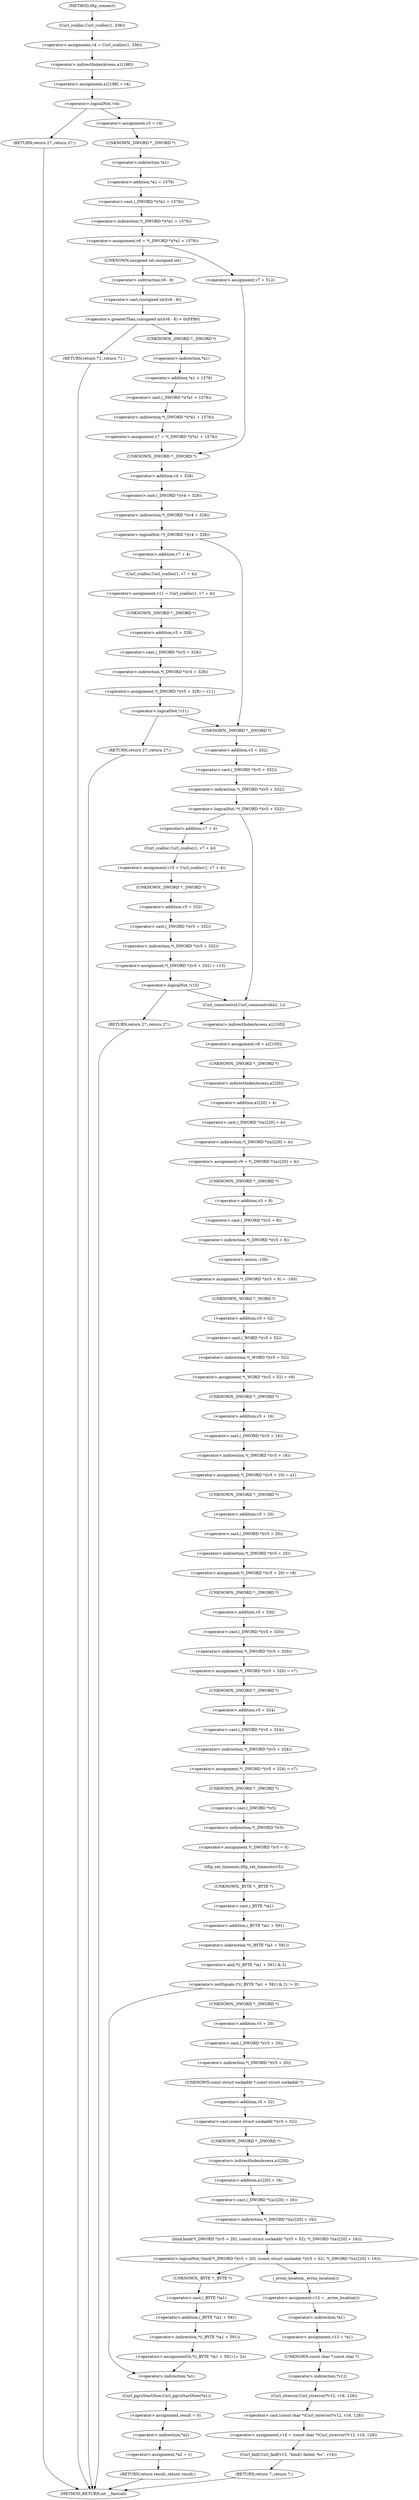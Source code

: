 digraph tftp_connect {  
"1000131" [label = "(<operator>.assignment,v4 = Curl_ccalloc(1, 336))" ]
"1000133" [label = "(Curl_ccalloc,Curl_ccalloc(1, 336))" ]
"1000136" [label = "(<operator>.assignment,a1[188] = v4)" ]
"1000137" [label = "(<operator>.indirectIndexAccess,a1[188])" ]
"1000142" [label = "(<operator>.logicalNot,!v4)" ]
"1000144" [label = "(RETURN,return 27;,return 27;)" ]
"1000146" [label = "(<operator>.assignment,v5 = v4)" ]
"1000149" [label = "(<operator>.assignment,v6 = *(_DWORD *)(*a1 + 1576))" ]
"1000151" [label = "(<operator>.indirection,*(_DWORD *)(*a1 + 1576))" ]
"1000152" [label = "(<operator>.cast,(_DWORD *)(*a1 + 1576))" ]
"1000153" [label = "(UNKNOWN,_DWORD *,_DWORD *)" ]
"1000154" [label = "(<operator>.addition,*a1 + 1576)" ]
"1000155" [label = "(<operator>.indirection,*a1)" ]
"1000162" [label = "(<operator>.greaterThan,(unsigned int)(v6 - 8) > 0xFFB0)" ]
"1000163" [label = "(<operator>.cast,(unsigned int)(v6 - 8))" ]
"1000164" [label = "(UNKNOWN,unsigned int,unsigned int)" ]
"1000165" [label = "(<operator>.subtraction,v6 - 8)" ]
"1000169" [label = "(RETURN,return 71;,return 71;)" ]
"1000171" [label = "(<operator>.assignment,v7 = *(_DWORD *)(*a1 + 1576))" ]
"1000173" [label = "(<operator>.indirection,*(_DWORD *)(*a1 + 1576))" ]
"1000174" [label = "(<operator>.cast,(_DWORD *)(*a1 + 1576))" ]
"1000175" [label = "(UNKNOWN,_DWORD *,_DWORD *)" ]
"1000176" [label = "(<operator>.addition,*a1 + 1576)" ]
"1000177" [label = "(<operator>.indirection,*a1)" ]
"1000182" [label = "(<operator>.assignment,v7 = 512)" ]
"1000186" [label = "(<operator>.logicalNot,!*(_DWORD *)(v4 + 328))" ]
"1000187" [label = "(<operator>.indirection,*(_DWORD *)(v4 + 328))" ]
"1000188" [label = "(<operator>.cast,(_DWORD *)(v4 + 328))" ]
"1000189" [label = "(UNKNOWN,_DWORD *,_DWORD *)" ]
"1000190" [label = "(<operator>.addition,v4 + 328)" ]
"1000194" [label = "(<operator>.assignment,v11 = Curl_ccalloc(1, v7 + 4))" ]
"1000196" [label = "(Curl_ccalloc,Curl_ccalloc(1, v7 + 4))" ]
"1000198" [label = "(<operator>.addition,v7 + 4)" ]
"1000201" [label = "(<operator>.assignment,*(_DWORD *)(v5 + 328) = v11)" ]
"1000202" [label = "(<operator>.indirection,*(_DWORD *)(v5 + 328))" ]
"1000203" [label = "(<operator>.cast,(_DWORD *)(v5 + 328))" ]
"1000204" [label = "(UNKNOWN,_DWORD *,_DWORD *)" ]
"1000205" [label = "(<operator>.addition,v5 + 328)" ]
"1000210" [label = "(<operator>.logicalNot,!v11)" ]
"1000212" [label = "(RETURN,return 27;,return 27;)" ]
"1000215" [label = "(<operator>.logicalNot,!*(_DWORD *)(v5 + 332))" ]
"1000216" [label = "(<operator>.indirection,*(_DWORD *)(v5 + 332))" ]
"1000217" [label = "(<operator>.cast,(_DWORD *)(v5 + 332))" ]
"1000218" [label = "(UNKNOWN,_DWORD *,_DWORD *)" ]
"1000219" [label = "(<operator>.addition,v5 + 332)" ]
"1000223" [label = "(<operator>.assignment,v15 = Curl_ccalloc(1, v7 + 4))" ]
"1000225" [label = "(Curl_ccalloc,Curl_ccalloc(1, v7 + 4))" ]
"1000227" [label = "(<operator>.addition,v7 + 4)" ]
"1000230" [label = "(<operator>.assignment,*(_DWORD *)(v5 + 332) = v15)" ]
"1000231" [label = "(<operator>.indirection,*(_DWORD *)(v5 + 332))" ]
"1000232" [label = "(<operator>.cast,(_DWORD *)(v5 + 332))" ]
"1000233" [label = "(UNKNOWN,_DWORD *,_DWORD *)" ]
"1000234" [label = "(<operator>.addition,v5 + 332)" ]
"1000239" [label = "(<operator>.logicalNot,!v15)" ]
"1000241" [label = "(RETURN,return 27;,return 27;)" ]
"1000243" [label = "(Curl_conncontrol,Curl_conncontrol(a1, 1))" ]
"1000246" [label = "(<operator>.assignment,v8 = a1[105])" ]
"1000248" [label = "(<operator>.indirectIndexAccess,a1[105])" ]
"1000251" [label = "(<operator>.assignment,v9 = *(_DWORD *)(a1[20] + 4))" ]
"1000253" [label = "(<operator>.indirection,*(_DWORD *)(a1[20] + 4))" ]
"1000254" [label = "(<operator>.cast,(_DWORD *)(a1[20] + 4))" ]
"1000255" [label = "(UNKNOWN,_DWORD *,_DWORD *)" ]
"1000256" [label = "(<operator>.addition,a1[20] + 4)" ]
"1000257" [label = "(<operator>.indirectIndexAccess,a1[20])" ]
"1000261" [label = "(<operator>.assignment,*(_DWORD *)(v5 + 8) = -100)" ]
"1000262" [label = "(<operator>.indirection,*(_DWORD *)(v5 + 8))" ]
"1000263" [label = "(<operator>.cast,(_DWORD *)(v5 + 8))" ]
"1000264" [label = "(UNKNOWN,_DWORD *,_DWORD *)" ]
"1000265" [label = "(<operator>.addition,v5 + 8)" ]
"1000268" [label = "(<operator>.minus,-100)" ]
"1000270" [label = "(<operator>.assignment,*(_WORD *)(v5 + 52) = v9)" ]
"1000271" [label = "(<operator>.indirection,*(_WORD *)(v5 + 52))" ]
"1000272" [label = "(<operator>.cast,(_WORD *)(v5 + 52))" ]
"1000273" [label = "(UNKNOWN,_WORD *,_WORD *)" ]
"1000274" [label = "(<operator>.addition,v5 + 52)" ]
"1000278" [label = "(<operator>.assignment,*(_DWORD *)(v5 + 16) = a1)" ]
"1000279" [label = "(<operator>.indirection,*(_DWORD *)(v5 + 16))" ]
"1000280" [label = "(<operator>.cast,(_DWORD *)(v5 + 16))" ]
"1000281" [label = "(UNKNOWN,_DWORD *,_DWORD *)" ]
"1000282" [label = "(<operator>.addition,v5 + 16)" ]
"1000286" [label = "(<operator>.assignment,*(_DWORD *)(v5 + 20) = v8)" ]
"1000287" [label = "(<operator>.indirection,*(_DWORD *)(v5 + 20))" ]
"1000288" [label = "(<operator>.cast,(_DWORD *)(v5 + 20))" ]
"1000289" [label = "(UNKNOWN,_DWORD *,_DWORD *)" ]
"1000290" [label = "(<operator>.addition,v5 + 20)" ]
"1000294" [label = "(<operator>.assignment,*(_DWORD *)(v5 + 320) = v7)" ]
"1000295" [label = "(<operator>.indirection,*(_DWORD *)(v5 + 320))" ]
"1000296" [label = "(<operator>.cast,(_DWORD *)(v5 + 320))" ]
"1000297" [label = "(UNKNOWN,_DWORD *,_DWORD *)" ]
"1000298" [label = "(<operator>.addition,v5 + 320)" ]
"1000302" [label = "(<operator>.assignment,*(_DWORD *)(v5 + 324) = v7)" ]
"1000303" [label = "(<operator>.indirection,*(_DWORD *)(v5 + 324))" ]
"1000304" [label = "(<operator>.cast,(_DWORD *)(v5 + 324))" ]
"1000305" [label = "(UNKNOWN,_DWORD *,_DWORD *)" ]
"1000306" [label = "(<operator>.addition,v5 + 324)" ]
"1000310" [label = "(<operator>.assignment,*(_DWORD *)v5 = 0)" ]
"1000311" [label = "(<operator>.indirection,*(_DWORD *)v5)" ]
"1000312" [label = "(<operator>.cast,(_DWORD *)v5)" ]
"1000313" [label = "(UNKNOWN,_DWORD *,_DWORD *)" ]
"1000316" [label = "(tftp_set_timeouts,tftp_set_timeouts(v5))" ]
"1000319" [label = "(<operator>.notEquals,(*((_BYTE *)a1 + 591) & 2) != 0)" ]
"1000320" [label = "(<operator>.and,*((_BYTE *)a1 + 591) & 2)" ]
"1000321" [label = "(<operator>.indirection,*((_BYTE *)a1 + 591))" ]
"1000322" [label = "(<operator>.addition,(_BYTE *)a1 + 591)" ]
"1000323" [label = "(<operator>.cast,(_BYTE *)a1)" ]
"1000324" [label = "(UNKNOWN,_BYTE *,_BYTE *)" ]
"1000331" [label = "(Curl_pgrsStartNow,Curl_pgrsStartNow(*a1))" ]
"1000332" [label = "(<operator>.indirection,*a1)" ]
"1000334" [label = "(<operator>.assignment,result = 0)" ]
"1000337" [label = "(<operator>.assignment,*a2 = 1)" ]
"1000338" [label = "(<operator>.indirection,*a2)" ]
"1000341" [label = "(RETURN,return result;,return result;)" ]
"1000344" [label = "(<operator>.logicalNot,!bind(*(_DWORD *)(v5 + 20), (const struct sockaddr *)(v5 + 52), *(_DWORD *)(a1[20] + 16)))" ]
"1000345" [label = "(bind,bind(*(_DWORD *)(v5 + 20), (const struct sockaddr *)(v5 + 52), *(_DWORD *)(a1[20] + 16)))" ]
"1000346" [label = "(<operator>.indirection,*(_DWORD *)(v5 + 20))" ]
"1000347" [label = "(<operator>.cast,(_DWORD *)(v5 + 20))" ]
"1000348" [label = "(UNKNOWN,_DWORD *,_DWORD *)" ]
"1000349" [label = "(<operator>.addition,v5 + 20)" ]
"1000352" [label = "(<operator>.cast,(const struct sockaddr *)(v5 + 52))" ]
"1000353" [label = "(UNKNOWN,const struct sockaddr *,const struct sockaddr *)" ]
"1000354" [label = "(<operator>.addition,v5 + 52)" ]
"1000357" [label = "(<operator>.indirection,*(_DWORD *)(a1[20] + 16))" ]
"1000358" [label = "(<operator>.cast,(_DWORD *)(a1[20] + 16))" ]
"1000359" [label = "(UNKNOWN,_DWORD *,_DWORD *)" ]
"1000360" [label = "(<operator>.addition,a1[20] + 16)" ]
"1000361" [label = "(<operator>.indirectIndexAccess,a1[20])" ]
"1000366" [label = "(<operators>.assignmentOr,*((_BYTE *)a1 + 591) |= 2u)" ]
"1000367" [label = "(<operator>.indirection,*((_BYTE *)a1 + 591))" ]
"1000368" [label = "(<operator>.addition,(_BYTE *)a1 + 591)" ]
"1000369" [label = "(<operator>.cast,(_BYTE *)a1)" ]
"1000370" [label = "(UNKNOWN,_BYTE *,_BYTE *)" ]
"1000375" [label = "(<operator>.assignment,v12 = _errno_location())" ]
"1000377" [label = "(_errno_location,_errno_location())" ]
"1000378" [label = "(<operator>.assignment,v13 = *a1)" ]
"1000380" [label = "(<operator>.indirection,*a1)" ]
"1000382" [label = "(<operator>.assignment,v14 = (const char *)Curl_strerror(*v12, v16, 128))" ]
"1000384" [label = "(<operator>.cast,(const char *)Curl_strerror(*v12, v16, 128))" ]
"1000385" [label = "(UNKNOWN,const char *,const char *)" ]
"1000386" [label = "(Curl_strerror,Curl_strerror(*v12, v16, 128))" ]
"1000387" [label = "(<operator>.indirection,*v12)" ]
"1000391" [label = "(Curl_failf,Curl_failf(v13, \"bind() failed; %s\", v14))" ]
"1000395" [label = "(RETURN,return 7;,return 7;)" ]
"1000114" [label = "(METHOD,tftp_connect)" ]
"1000397" [label = "(METHOD_RETURN,int __fastcall)" ]
  "1000131" -> "1000137" 
  "1000133" -> "1000131" 
  "1000136" -> "1000142" 
  "1000137" -> "1000136" 
  "1000142" -> "1000144" 
  "1000142" -> "1000146" 
  "1000144" -> "1000397" 
  "1000146" -> "1000153" 
  "1000149" -> "1000164" 
  "1000149" -> "1000182" 
  "1000151" -> "1000149" 
  "1000152" -> "1000151" 
  "1000153" -> "1000155" 
  "1000154" -> "1000152" 
  "1000155" -> "1000154" 
  "1000162" -> "1000169" 
  "1000162" -> "1000175" 
  "1000163" -> "1000162" 
  "1000164" -> "1000165" 
  "1000165" -> "1000163" 
  "1000169" -> "1000397" 
  "1000171" -> "1000189" 
  "1000173" -> "1000171" 
  "1000174" -> "1000173" 
  "1000175" -> "1000177" 
  "1000176" -> "1000174" 
  "1000177" -> "1000176" 
  "1000182" -> "1000189" 
  "1000186" -> "1000218" 
  "1000186" -> "1000198" 
  "1000187" -> "1000186" 
  "1000188" -> "1000187" 
  "1000189" -> "1000190" 
  "1000190" -> "1000188" 
  "1000194" -> "1000204" 
  "1000196" -> "1000194" 
  "1000198" -> "1000196" 
  "1000201" -> "1000210" 
  "1000202" -> "1000201" 
  "1000203" -> "1000202" 
  "1000204" -> "1000205" 
  "1000205" -> "1000203" 
  "1000210" -> "1000218" 
  "1000210" -> "1000212" 
  "1000212" -> "1000397" 
  "1000215" -> "1000227" 
  "1000215" -> "1000243" 
  "1000216" -> "1000215" 
  "1000217" -> "1000216" 
  "1000218" -> "1000219" 
  "1000219" -> "1000217" 
  "1000223" -> "1000233" 
  "1000225" -> "1000223" 
  "1000227" -> "1000225" 
  "1000230" -> "1000239" 
  "1000231" -> "1000230" 
  "1000232" -> "1000231" 
  "1000233" -> "1000234" 
  "1000234" -> "1000232" 
  "1000239" -> "1000241" 
  "1000239" -> "1000243" 
  "1000241" -> "1000397" 
  "1000243" -> "1000248" 
  "1000246" -> "1000255" 
  "1000248" -> "1000246" 
  "1000251" -> "1000264" 
  "1000253" -> "1000251" 
  "1000254" -> "1000253" 
  "1000255" -> "1000257" 
  "1000256" -> "1000254" 
  "1000257" -> "1000256" 
  "1000261" -> "1000273" 
  "1000262" -> "1000268" 
  "1000263" -> "1000262" 
  "1000264" -> "1000265" 
  "1000265" -> "1000263" 
  "1000268" -> "1000261" 
  "1000270" -> "1000281" 
  "1000271" -> "1000270" 
  "1000272" -> "1000271" 
  "1000273" -> "1000274" 
  "1000274" -> "1000272" 
  "1000278" -> "1000289" 
  "1000279" -> "1000278" 
  "1000280" -> "1000279" 
  "1000281" -> "1000282" 
  "1000282" -> "1000280" 
  "1000286" -> "1000297" 
  "1000287" -> "1000286" 
  "1000288" -> "1000287" 
  "1000289" -> "1000290" 
  "1000290" -> "1000288" 
  "1000294" -> "1000305" 
  "1000295" -> "1000294" 
  "1000296" -> "1000295" 
  "1000297" -> "1000298" 
  "1000298" -> "1000296" 
  "1000302" -> "1000313" 
  "1000303" -> "1000302" 
  "1000304" -> "1000303" 
  "1000305" -> "1000306" 
  "1000306" -> "1000304" 
  "1000310" -> "1000316" 
  "1000311" -> "1000310" 
  "1000312" -> "1000311" 
  "1000313" -> "1000312" 
  "1000316" -> "1000324" 
  "1000319" -> "1000348" 
  "1000319" -> "1000332" 
  "1000320" -> "1000319" 
  "1000321" -> "1000320" 
  "1000322" -> "1000321" 
  "1000323" -> "1000322" 
  "1000324" -> "1000323" 
  "1000331" -> "1000334" 
  "1000332" -> "1000331" 
  "1000334" -> "1000338" 
  "1000337" -> "1000341" 
  "1000338" -> "1000337" 
  "1000341" -> "1000397" 
  "1000344" -> "1000370" 
  "1000344" -> "1000377" 
  "1000345" -> "1000344" 
  "1000346" -> "1000353" 
  "1000347" -> "1000346" 
  "1000348" -> "1000349" 
  "1000349" -> "1000347" 
  "1000352" -> "1000359" 
  "1000353" -> "1000354" 
  "1000354" -> "1000352" 
  "1000357" -> "1000345" 
  "1000358" -> "1000357" 
  "1000359" -> "1000361" 
  "1000360" -> "1000358" 
  "1000361" -> "1000360" 
  "1000366" -> "1000332" 
  "1000367" -> "1000366" 
  "1000368" -> "1000367" 
  "1000369" -> "1000368" 
  "1000370" -> "1000369" 
  "1000375" -> "1000380" 
  "1000377" -> "1000375" 
  "1000378" -> "1000385" 
  "1000380" -> "1000378" 
  "1000382" -> "1000391" 
  "1000384" -> "1000382" 
  "1000385" -> "1000387" 
  "1000386" -> "1000384" 
  "1000387" -> "1000386" 
  "1000391" -> "1000395" 
  "1000395" -> "1000397" 
  "1000114" -> "1000133" 
}
